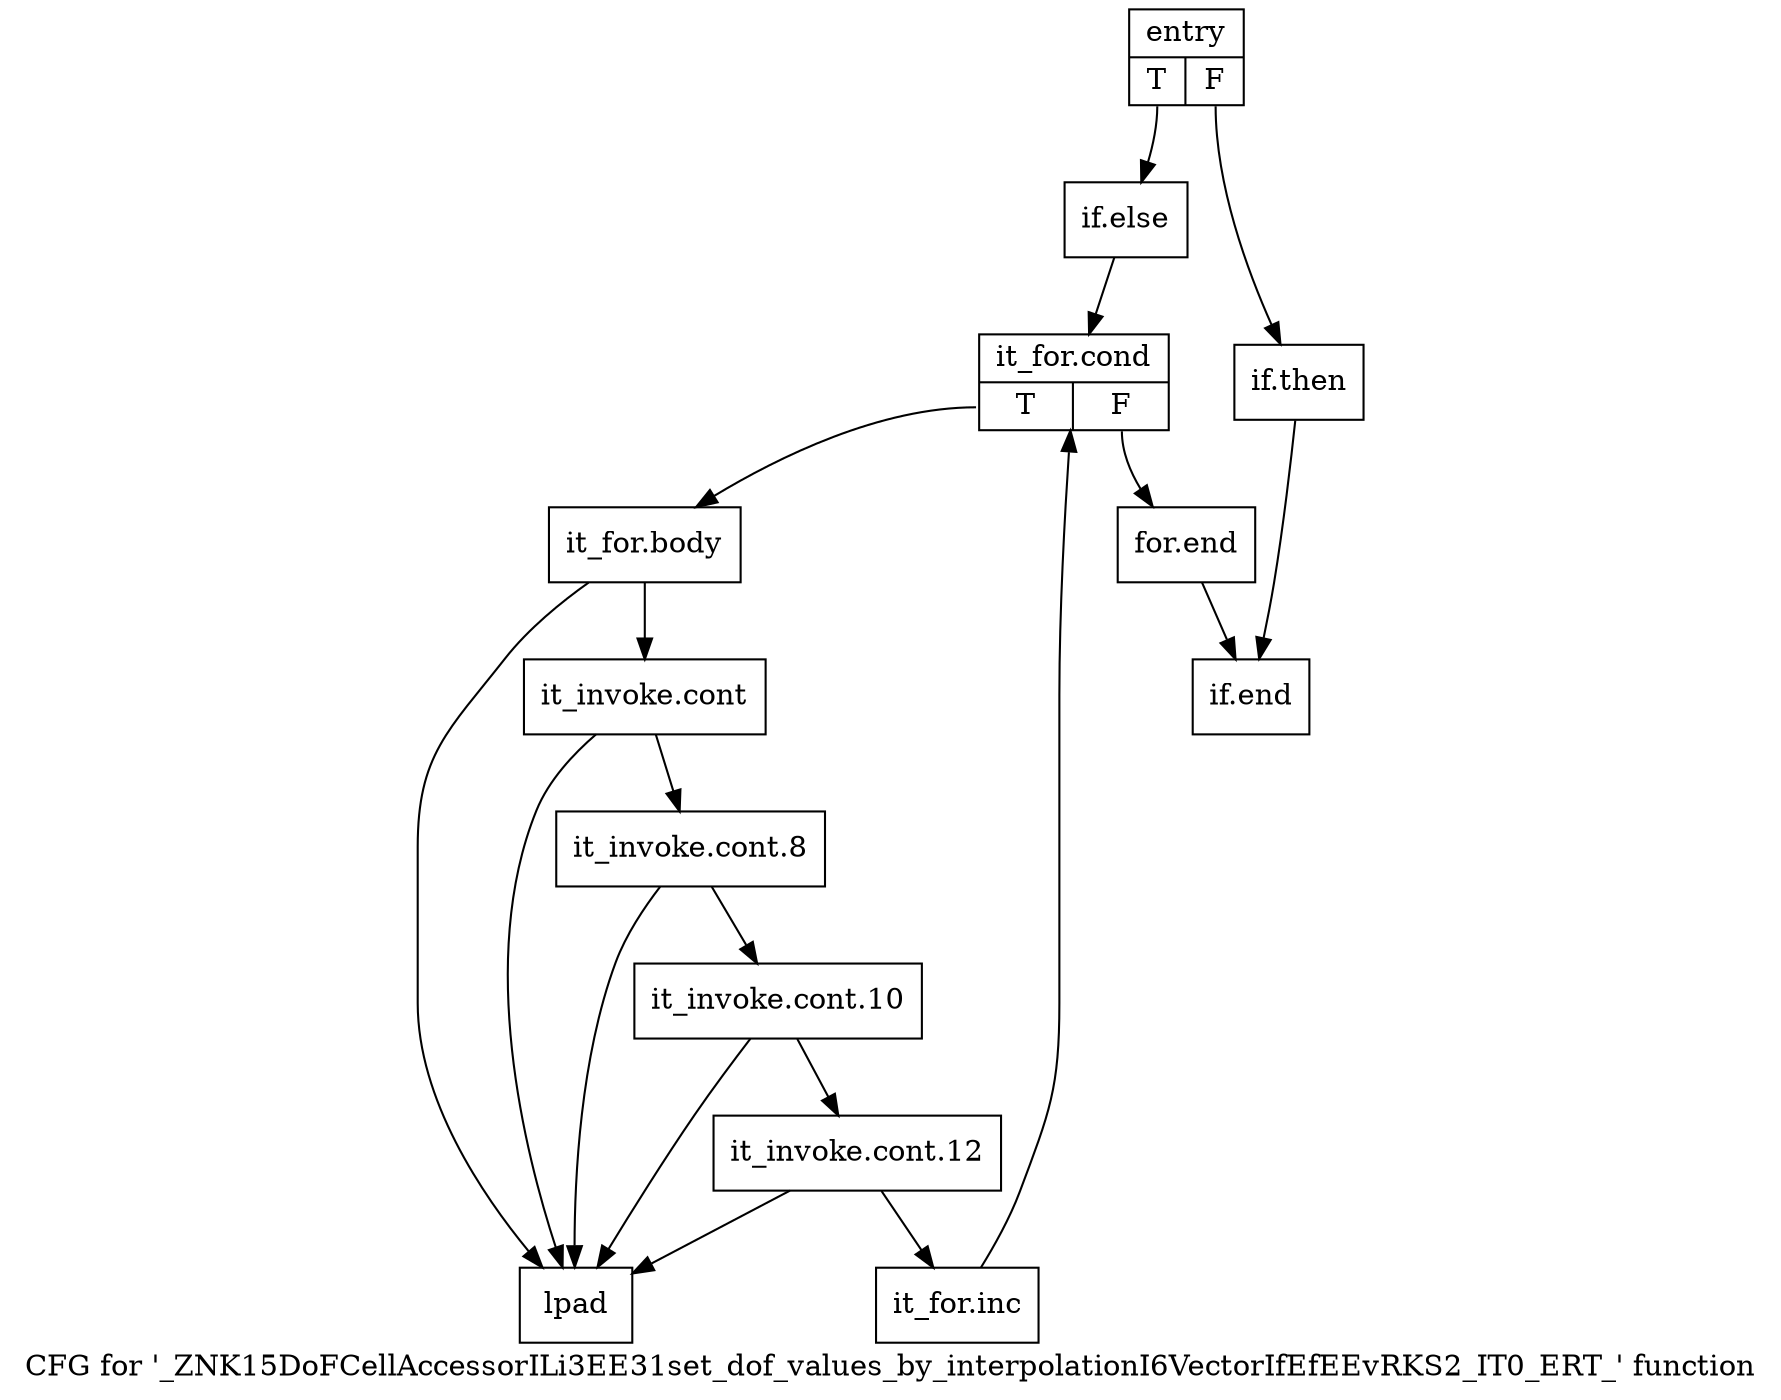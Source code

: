 digraph "CFG for '_ZNK15DoFCellAccessorILi3EE31set_dof_values_by_interpolationI6VectorIfEfEEvRKS2_IT0_ERT_' function" {
	label="CFG for '_ZNK15DoFCellAccessorILi3EE31set_dof_values_by_interpolationI6VectorIfEfEEvRKS2_IT0_ERT_' function";

	Node0x3f04d90 [shape=record,label="{entry|{<s0>T|<s1>F}}"];
	Node0x3f04d90:s0 -> Node0x3f04e30;
	Node0x3f04d90:s1 -> Node0x3f04de0;
	Node0x3f04de0 [shape=record,label="{if.then}"];
	Node0x3f04de0 -> Node0x3f06250;
	Node0x3f04e30 [shape=record,label="{if.else}"];
	Node0x3f04e30 -> Node0x3f04e80;
	Node0x3f04e80 [shape=record,label="{it_for.cond|{<s0>T|<s1>F}}"];
	Node0x3f04e80:s0 -> Node0x3f04ed0;
	Node0x3f04e80:s1 -> Node0x3f06200;
	Node0x3f04ed0 [shape=record,label="{it_for.body}"];
	Node0x3f04ed0 -> Node0x3f04f20;
	Node0x3f04ed0 -> Node0x3f061b0;
	Node0x3f04f20 [shape=record,label="{it_invoke.cont}"];
	Node0x3f04f20 -> Node0x3f04f70;
	Node0x3f04f20 -> Node0x3f061b0;
	Node0x3f04f70 [shape=record,label="{it_invoke.cont.8}"];
	Node0x3f04f70 -> Node0x3f04fc0;
	Node0x3f04f70 -> Node0x3f061b0;
	Node0x3f04fc0 [shape=record,label="{it_invoke.cont.10}"];
	Node0x3f04fc0 -> Node0x3f05010;
	Node0x3f04fc0 -> Node0x3f061b0;
	Node0x3f05010 [shape=record,label="{it_invoke.cont.12}"];
	Node0x3f05010 -> Node0x3f05060;
	Node0x3f05010 -> Node0x3f061b0;
	Node0x3f05060 [shape=record,label="{it_for.inc}"];
	Node0x3f05060 -> Node0x3f04e80;
	Node0x3f061b0 [shape=record,label="{lpad}"];
	Node0x3f06200 [shape=record,label="{for.end}"];
	Node0x3f06200 -> Node0x3f06250;
	Node0x3f06250 [shape=record,label="{if.end}"];
}
